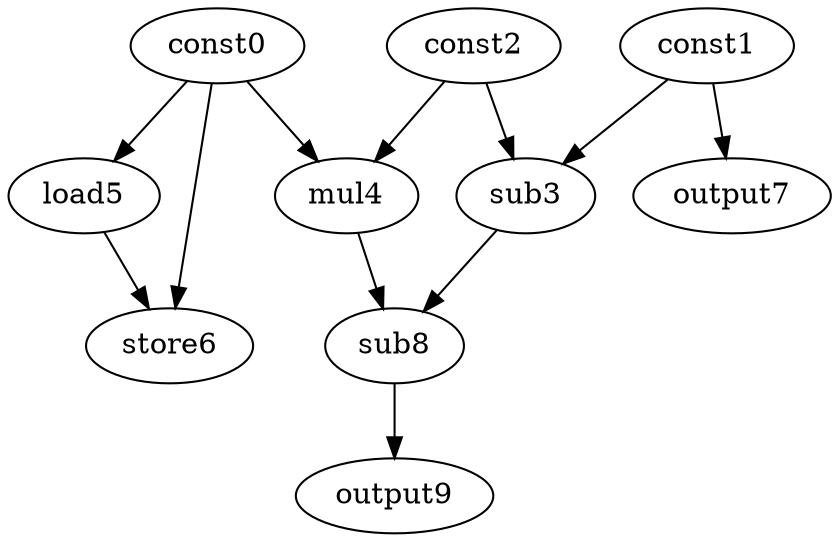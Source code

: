 digraph G { 
const0[opcode=const]; 
const1[opcode=const]; 
const2[opcode=const]; 
sub3[opcode=sub]; 
mul4[opcode=mul]; 
load5[opcode=load]; 
store6[opcode=store]; 
output7[opcode=output]; 
sub8[opcode=sub]; 
output9[opcode=output]; 
const1->sub3[operand=0];
const2->sub3[operand=1];
const0->mul4[operand=0];
const2->mul4[operand=1];
const0->load5[operand=0];
const1->output7[operand=0];
const0->store6[operand=0];
load5->store6[operand=1];
sub3->sub8[operand=0];
mul4->sub8[operand=1];
sub8->output9[operand=0];
}
